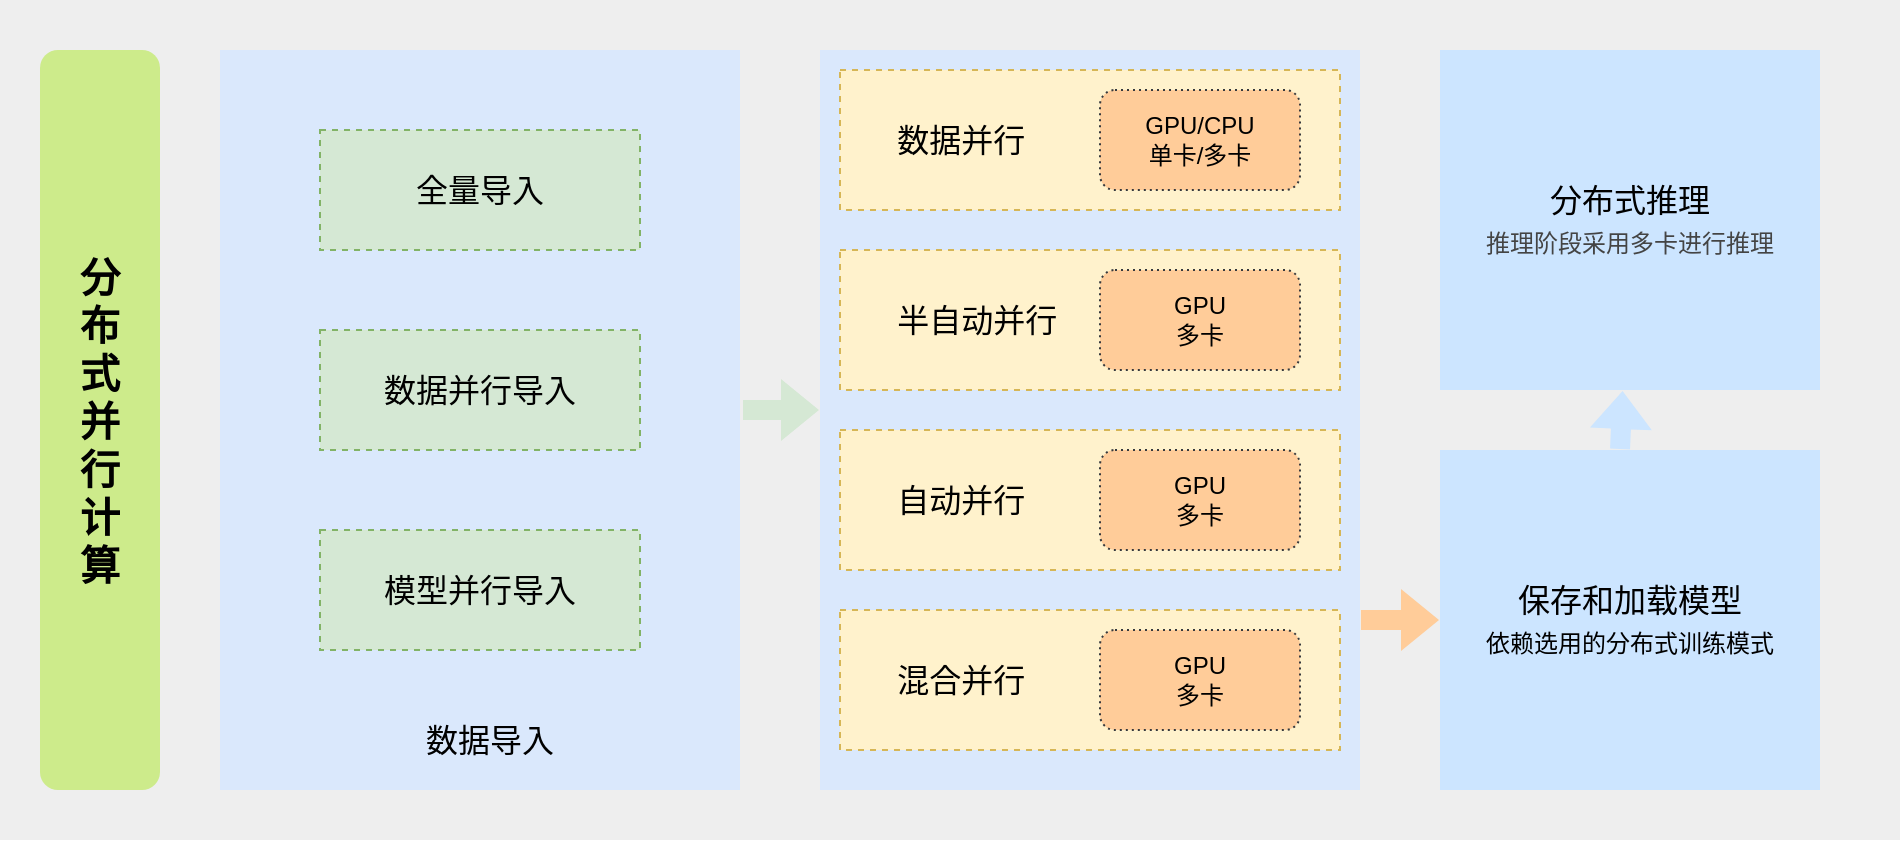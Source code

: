 <mxfile version="12.9.3" type="device"><diagram id="G2lFQzepnboo9D9PHp66" name="第 1 页"><mxGraphModel dx="1915" dy="920" grid="1" gridSize="10" guides="1" tooltips="1" connect="1" arrows="1" fold="1" page="1" pageScale="1" pageWidth="827" pageHeight="1169" math="0" shadow="0"><root><mxCell id="0"/><mxCell id="1" parent="0"/><mxCell id="8RKuWs9iAgsuuK25GajM-2" value="" style="rounded=0;whiteSpace=wrap;html=1;fillColor=#eeeeee;strokeColor=none;" parent="1" vertex="1"><mxGeometry x="-260" y="195" width="950" height="420" as="geometry"/></mxCell><mxCell id="D2fqle6OaolwCfX_KEeE-17" value="" style="rounded=0;whiteSpace=wrap;html=1;fontSize=16;fillColor=#dae8fc;strokeColor=none;" parent="1" vertex="1"><mxGeometry x="150" y="220" width="270" height="370" as="geometry"/></mxCell><mxCell id="8RKuWs9iAgsuuK25GajM-3" value="&lt;span style=&quot;font-size: 20px&quot;&gt;&lt;b&gt;分&lt;br&gt;布&lt;br&gt;式&lt;br&gt;并&lt;br&gt;行&lt;br&gt;计&lt;br&gt;算&lt;/b&gt;&lt;/span&gt;" style="rounded=1;whiteSpace=wrap;html=1;fillColor=#cdeb8b;strokeColor=none;" parent="1" vertex="1"><mxGeometry x="-240" y="220" width="60" height="370" as="geometry"/></mxCell><mxCell id="8RKuWs9iAgsuuK25GajM-4" value="&lt;font style=&quot;font-size: 16px&quot;&gt;&amp;nbsp; &amp;nbsp; &amp;nbsp; 数据并行&lt;/font&gt;" style="rounded=0;whiteSpace=wrap;html=1;align=left;dashed=1;fillColor=#fff2cc;strokeColor=#d6b656;" parent="1" vertex="1"><mxGeometry x="160" y="230" width="250" height="70" as="geometry"/></mxCell><mxCell id="8RKuWs9iAgsuuK25GajM-5" value="&lt;span style=&quot;font-size: 16px ; white-space: normal&quot;&gt;&amp;nbsp; &amp;nbsp; &amp;nbsp; 半自动并行&lt;/span&gt;" style="rounded=0;whiteSpace=wrap;html=1;align=left;dashed=1;fillColor=#fff2cc;strokeColor=#d6b656;" parent="1" vertex="1"><mxGeometry x="160" y="320" width="250" height="70" as="geometry"/></mxCell><mxCell id="8RKuWs9iAgsuuK25GajM-6" value="&lt;span style=&quot;font-size: 16px ; white-space: normal&quot;&gt;&amp;nbsp; &amp;nbsp; &amp;nbsp; 自动并行&lt;/span&gt;" style="rounded=0;whiteSpace=wrap;html=1;align=left;dashed=1;fillColor=#fff2cc;strokeColor=#d6b656;" parent="1" vertex="1"><mxGeometry x="160" y="410" width="250" height="70" as="geometry"/></mxCell><mxCell id="8RKuWs9iAgsuuK25GajM-7" value="&lt;span style=&quot;font-size: 16px ; white-space: normal&quot;&gt;&amp;nbsp; &amp;nbsp; &amp;nbsp; 混合并行&lt;/span&gt;" style="rounded=0;whiteSpace=wrap;html=1;align=left;dashed=1;fillColor=#fff2cc;strokeColor=#d6b656;" parent="1" vertex="1"><mxGeometry x="160" y="500" width="250" height="70" as="geometry"/></mxCell><mxCell id="8RKuWs9iAgsuuK25GajM-14" value="GPU/CPU&lt;br&gt;单卡/多卡" style="rounded=1;whiteSpace=wrap;html=1;dashed=1;dashPattern=1 2;fillColor=#ffcc99;strokeColor=#36393d;" parent="1" vertex="1"><mxGeometry x="290" y="240" width="100" height="50" as="geometry"/></mxCell><mxCell id="8RKuWs9iAgsuuK25GajM-15" value="GPU&lt;br&gt;多卡" style="rounded=1;whiteSpace=wrap;html=1;dashed=1;dashPattern=1 2;fillColor=#ffcc99;strokeColor=#36393d;" parent="1" vertex="1"><mxGeometry x="290" y="330" width="100" height="50" as="geometry"/></mxCell><mxCell id="8RKuWs9iAgsuuK25GajM-16" value="GPU&lt;br&gt;多卡" style="rounded=1;whiteSpace=wrap;html=1;dashed=1;dashPattern=1 2;fillColor=#ffcc99;strokeColor=#36393d;" parent="1" vertex="1"><mxGeometry x="290" y="420" width="100" height="50" as="geometry"/></mxCell><mxCell id="8RKuWs9iAgsuuK25GajM-17" value="GPU&lt;br&gt;多卡" style="rounded=1;whiteSpace=wrap;html=1;dashed=1;dashPattern=1 2;fillColor=#ffcc99;strokeColor=#36393d;" parent="1" vertex="1"><mxGeometry x="290" y="510" width="100" height="50" as="geometry"/></mxCell><mxCell id="D2fqle6OaolwCfX_KEeE-1" value="" style="rounded=0;whiteSpace=wrap;html=1;fillColor=#dae8fc;strokeColor=none;" parent="1" vertex="1"><mxGeometry x="-150" y="220" width="260" height="370" as="geometry"/></mxCell><mxCell id="D2fqle6OaolwCfX_KEeE-2" value="数据导入" style="rounded=0;whiteSpace=wrap;html=1;fontSize=16;strokeColor=none;fillColor=#dae8fc;" parent="1" vertex="1"><mxGeometry x="-80" y="545" width="130" height="40" as="geometry"/></mxCell><mxCell id="D2fqle6OaolwCfX_KEeE-3" value="全量导入" style="rounded=0;whiteSpace=wrap;html=1;fontSize=16;dashed=1;fillColor=#d5e8d4;strokeColor=#82b366;" parent="1" vertex="1"><mxGeometry x="-100" y="260" width="160" height="60" as="geometry"/></mxCell><mxCell id="D2fqle6OaolwCfX_KEeE-4" value="数据并行导入" style="rounded=0;whiteSpace=wrap;html=1;fontSize=16;dashed=1;fillColor=#d5e8d4;strokeColor=#82b366;" parent="1" vertex="1"><mxGeometry x="-100" y="360" width="160" height="60" as="geometry"/></mxCell><mxCell id="D2fqle6OaolwCfX_KEeE-5" value="模型并行导入" style="rounded=0;whiteSpace=wrap;html=1;fontSize=16;dashed=1;fillColor=#d5e8d4;strokeColor=#82b366;" parent="1" vertex="1"><mxGeometry x="-100" y="460" width="160" height="60" as="geometry"/></mxCell><mxCell id="D2fqle6OaolwCfX_KEeE-8" value="" style="shape=flexArrow;endArrow=classic;html=1;fontSize=16;fillColor=#d5e8d4;strokeColor=none;" parent="1" edge="1"><mxGeometry width="50" height="50" relative="1" as="geometry"><mxPoint x="111" y="400" as="sourcePoint"/><mxPoint x="150" y="400" as="targetPoint"/></mxGeometry></mxCell><mxCell id="D2fqle6OaolwCfX_KEeE-13" value="分布式推理&lt;br&gt;&lt;span style=&quot;color: rgb(68, 68, 68); font-family: helvetica, arial, &amp;quot;pingfang sc&amp;quot;, &amp;quot;microsoft yahei&amp;quot;, sans-serif; text-align: justify;&quot;&gt;&lt;font style=&quot;font-size: 12px&quot;&gt;推理阶段采用多卡进行推理&lt;/font&gt;&lt;/span&gt;" style="rounded=0;whiteSpace=wrap;html=1;fontSize=16;fillColor=#cce5ff;strokeColor=none;labelBackgroundColor=none;" parent="1" vertex="1"><mxGeometry x="460" y="220" width="190" height="170" as="geometry"/></mxCell><mxCell id="D2fqle6OaolwCfX_KEeE-14" value="保存和加载模型&lt;br&gt;&lt;font style=&quot;font-size: 12px&quot;&gt;依赖选用的分布式训练模式&lt;/font&gt;" style="rounded=0;whiteSpace=wrap;html=1;fontSize=16;fillColor=#cce5ff;strokeColor=none;" parent="1" vertex="1"><mxGeometry x="460" y="420" width="190" height="170" as="geometry"/></mxCell><mxCell id="D2fqle6OaolwCfX_KEeE-19" value="" style="shape=flexArrow;endArrow=classic;html=1;fontSize=16;entryX=0;entryY=0.5;entryDx=0;entryDy=0;fillColor=#ffcc99;strokeColor=none;" parent="1" target="D2fqle6OaolwCfX_KEeE-14" edge="1"><mxGeometry width="50" height="50" relative="1" as="geometry"><mxPoint x="420" y="505" as="sourcePoint"/><mxPoint x="470" y="460" as="targetPoint"/></mxGeometry></mxCell><mxCell id="D2fqle6OaolwCfX_KEeE-20" value="" style="shape=flexArrow;endArrow=classic;html=1;fontSize=16;fillColor=#cce5ff;strokeColor=none;" parent="1" target="D2fqle6OaolwCfX_KEeE-13" edge="1"><mxGeometry width="50" height="50" relative="1" as="geometry"><mxPoint x="550" y="420" as="sourcePoint"/><mxPoint x="600" y="370" as="targetPoint"/></mxGeometry></mxCell></root></mxGraphModel></diagram></mxfile>